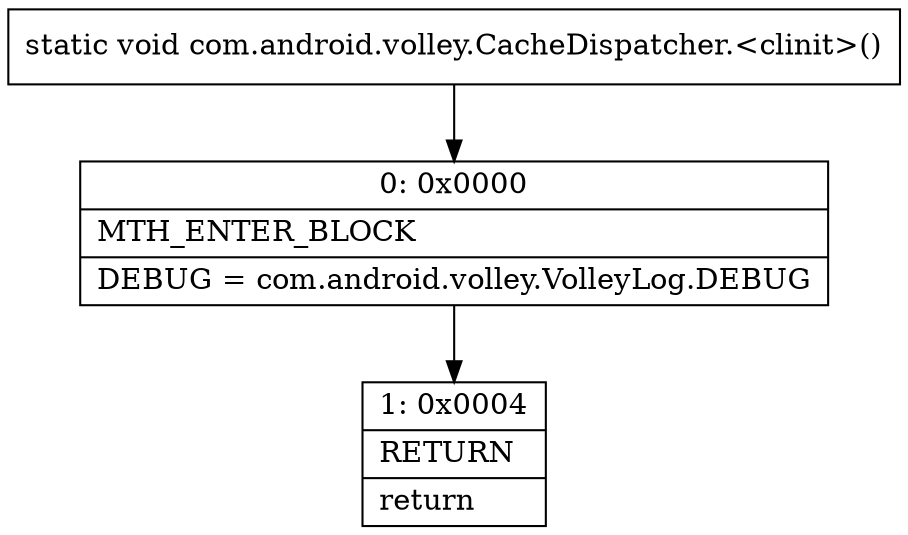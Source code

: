 digraph "CFG forcom.android.volley.CacheDispatcher.\<clinit\>()V" {
Node_0 [shape=record,label="{0\:\ 0x0000|MTH_ENTER_BLOCK\l|DEBUG = com.android.volley.VolleyLog.DEBUG\l}"];
Node_1 [shape=record,label="{1\:\ 0x0004|RETURN\l|return\l}"];
MethodNode[shape=record,label="{static void com.android.volley.CacheDispatcher.\<clinit\>() }"];
MethodNode -> Node_0;
Node_0 -> Node_1;
}

